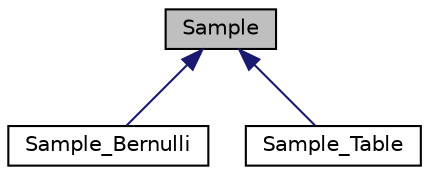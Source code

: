 digraph "Sample"
{
 // LATEX_PDF_SIZE
  edge [fontname="Helvetica",fontsize="10",labelfontname="Helvetica",labelfontsize="10"];
  node [fontname="Helvetica",fontsize="10",shape=record];
  Node1 [label="Sample",height=0.2,width=0.4,color="black", fillcolor="grey75", style="filled", fontcolor="black",tooltip=" "];
  Node1 -> Node2 [dir="back",color="midnightblue",fontsize="10",style="solid",fontname="Helvetica"];
  Node2 [label="Sample_Bernulli",height=0.2,width=0.4,color="black", fillcolor="white", style="filled",URL="$classSample__Bernulli.html",tooltip=" "];
  Node1 -> Node3 [dir="back",color="midnightblue",fontsize="10",style="solid",fontname="Helvetica"];
  Node3 [label="Sample_Table",height=0.2,width=0.4,color="black", fillcolor="white", style="filled",URL="$classSample__Table.html",tooltip=" "];
}
